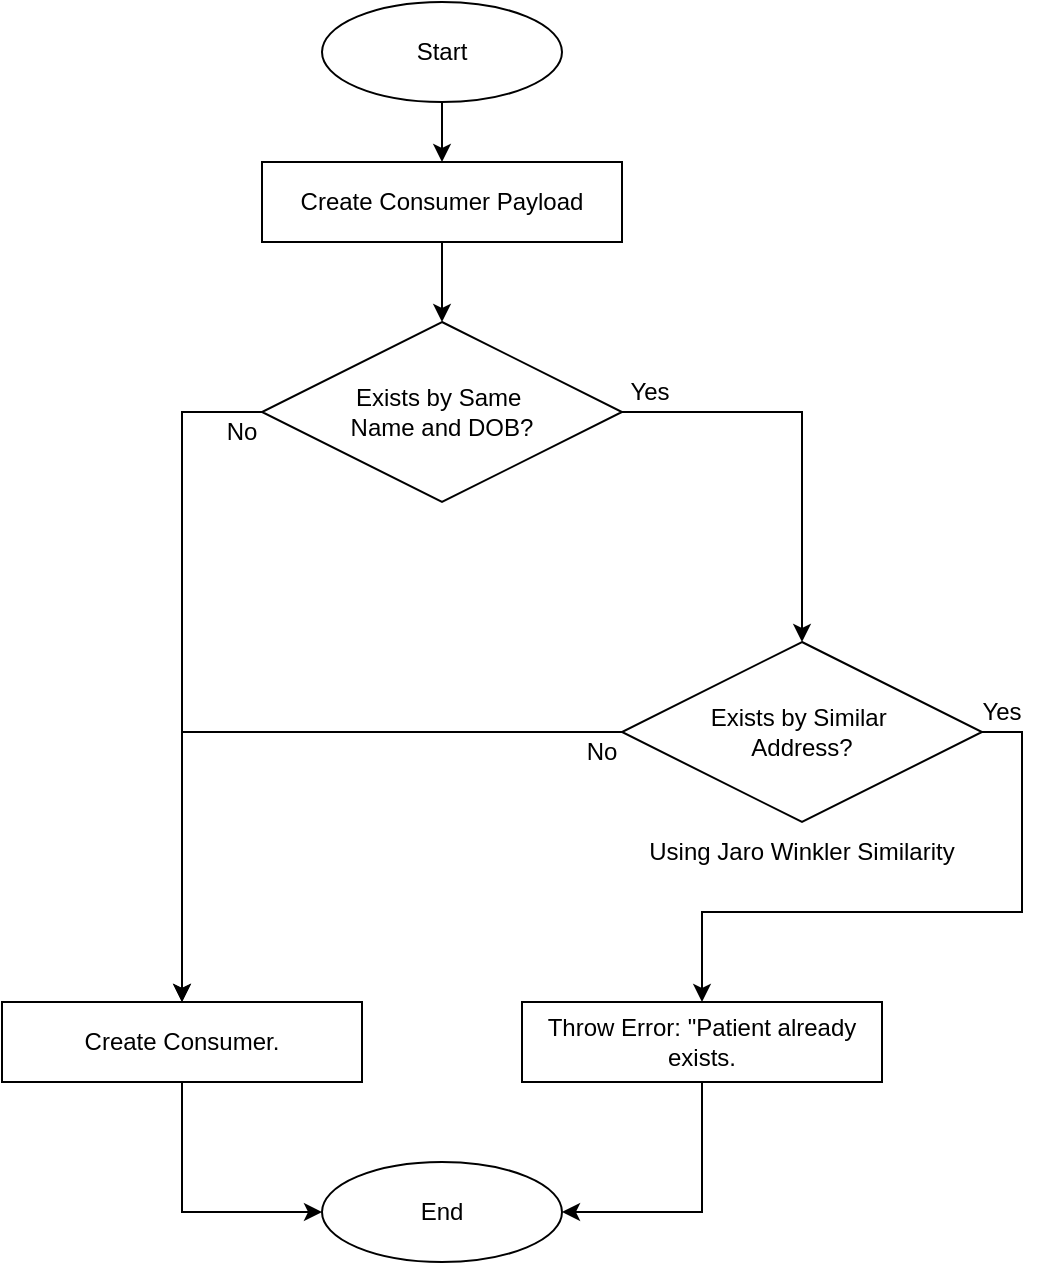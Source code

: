 <mxfile version="27.1.4">
  <diagram name="Duplicate Check Flow" id="5sd3W7gOwoMZETkUUy8N">
    <mxGraphModel dx="1033" dy="566" grid="1" gridSize="10" guides="1" tooltips="1" connect="1" arrows="1" fold="1" page="1" pageScale="1" pageWidth="827" pageHeight="1169" math="0" shadow="0">
      <root>
        <mxCell id="0" />
        <mxCell id="1" parent="0" />
        <mxCell id="SSAhuf66IrHfdAtE-sHf-7" style="edgeStyle=orthogonalEdgeStyle;rounded=0;orthogonalLoop=1;jettySize=auto;html=1;entryX=0.5;entryY=0;entryDx=0;entryDy=0;" edge="1" parent="1" source="SSAhuf66IrHfdAtE-sHf-1" target="SSAhuf66IrHfdAtE-sHf-3">
          <mxGeometry relative="1" as="geometry" />
        </mxCell>
        <mxCell id="SSAhuf66IrHfdAtE-sHf-1" value="&lt;font&gt;Start&lt;/font&gt;" style="ellipse;whiteSpace=wrap;html=1;fontSize=12;" vertex="1" parent="1">
          <mxGeometry x="280" y="30" width="120" height="50" as="geometry" />
        </mxCell>
        <mxCell id="SSAhuf66IrHfdAtE-sHf-2" value="&lt;font&gt;End&lt;/font&gt;" style="ellipse;whiteSpace=wrap;html=1;fontSize=12;" vertex="1" parent="1">
          <mxGeometry x="280" y="610" width="120" height="50" as="geometry" />
        </mxCell>
        <mxCell id="SSAhuf66IrHfdAtE-sHf-8" style="edgeStyle=orthogonalEdgeStyle;rounded=0;orthogonalLoop=1;jettySize=auto;html=1;entryX=0.5;entryY=0;entryDx=0;entryDy=0;" edge="1" parent="1" source="SSAhuf66IrHfdAtE-sHf-3" target="SSAhuf66IrHfdAtE-sHf-5">
          <mxGeometry relative="1" as="geometry" />
        </mxCell>
        <mxCell id="SSAhuf66IrHfdAtE-sHf-3" value="Create Consumer Payload" style="rounded=0;whiteSpace=wrap;html=1;" vertex="1" parent="1">
          <mxGeometry x="250" y="110" width="180" height="40" as="geometry" />
        </mxCell>
        <mxCell id="SSAhuf66IrHfdAtE-sHf-13" style="edgeStyle=orthogonalEdgeStyle;rounded=0;orthogonalLoop=1;jettySize=auto;html=1;entryX=1;entryY=0.5;entryDx=0;entryDy=0;" edge="1" parent="1" source="SSAhuf66IrHfdAtE-sHf-4" target="SSAhuf66IrHfdAtE-sHf-2">
          <mxGeometry relative="1" as="geometry" />
        </mxCell>
        <mxCell id="SSAhuf66IrHfdAtE-sHf-4" value="Throw Error: &quot;Patient already exists." style="rounded=0;whiteSpace=wrap;html=1;" vertex="1" parent="1">
          <mxGeometry x="380" y="530" width="180" height="40" as="geometry" />
        </mxCell>
        <mxCell id="SSAhuf66IrHfdAtE-sHf-15" style="edgeStyle=orthogonalEdgeStyle;rounded=0;orthogonalLoop=1;jettySize=auto;html=1;entryX=0.5;entryY=0;entryDx=0;entryDy=0;exitX=0;exitY=0.5;exitDx=0;exitDy=0;" edge="1" parent="1" source="SSAhuf66IrHfdAtE-sHf-5" target="SSAhuf66IrHfdAtE-sHf-9">
          <mxGeometry relative="1" as="geometry" />
        </mxCell>
        <mxCell id="SSAhuf66IrHfdAtE-sHf-17" style="edgeStyle=orthogonalEdgeStyle;rounded=0;orthogonalLoop=1;jettySize=auto;html=1;entryX=0.5;entryY=0;entryDx=0;entryDy=0;exitX=1;exitY=0.5;exitDx=0;exitDy=0;" edge="1" parent="1" source="SSAhuf66IrHfdAtE-sHf-5" target="SSAhuf66IrHfdAtE-sHf-23">
          <mxGeometry relative="1" as="geometry">
            <mxPoint x="470" y="280" as="targetPoint" />
          </mxGeometry>
        </mxCell>
        <mxCell id="SSAhuf66IrHfdAtE-sHf-5" value="Exists by Same&amp;nbsp;&lt;div&gt;Name and DOB?&lt;/div&gt;" style="rhombus;whiteSpace=wrap;html=1;" vertex="1" parent="1">
          <mxGeometry x="250" y="190" width="180" height="90" as="geometry" />
        </mxCell>
        <mxCell id="SSAhuf66IrHfdAtE-sHf-12" style="edgeStyle=orthogonalEdgeStyle;rounded=0;orthogonalLoop=1;jettySize=auto;html=1;entryX=0;entryY=0.5;entryDx=0;entryDy=0;" edge="1" parent="1" source="SSAhuf66IrHfdAtE-sHf-9" target="SSAhuf66IrHfdAtE-sHf-2">
          <mxGeometry relative="1" as="geometry" />
        </mxCell>
        <mxCell id="SSAhuf66IrHfdAtE-sHf-9" value="Create Consumer." style="rounded=0;whiteSpace=wrap;html=1;" vertex="1" parent="1">
          <mxGeometry x="120" y="530" width="180" height="40" as="geometry" />
        </mxCell>
        <mxCell id="SSAhuf66IrHfdAtE-sHf-19" value="No" style="text;html=1;align=center;verticalAlign=middle;whiteSpace=wrap;rounded=0;" vertex="1" parent="1">
          <mxGeometry x="210" y="230" width="60" height="30" as="geometry" />
        </mxCell>
        <mxCell id="SSAhuf66IrHfdAtE-sHf-21" value="Yes" style="text;html=1;align=center;verticalAlign=middle;whiteSpace=wrap;rounded=0;" vertex="1" parent="1">
          <mxGeometry x="414" y="210" width="60" height="30" as="geometry" />
        </mxCell>
        <mxCell id="SSAhuf66IrHfdAtE-sHf-26" style="edgeStyle=orthogonalEdgeStyle;rounded=0;orthogonalLoop=1;jettySize=auto;html=1;exitX=0;exitY=0.5;exitDx=0;exitDy=0;entryX=0.5;entryY=0;entryDx=0;entryDy=0;" edge="1" parent="1" source="SSAhuf66IrHfdAtE-sHf-23" target="SSAhuf66IrHfdAtE-sHf-9">
          <mxGeometry relative="1" as="geometry" />
        </mxCell>
        <mxCell id="SSAhuf66IrHfdAtE-sHf-28" style="edgeStyle=orthogonalEdgeStyle;rounded=0;orthogonalLoop=1;jettySize=auto;html=1;exitX=1;exitY=0.5;exitDx=0;exitDy=0;" edge="1" parent="1" source="SSAhuf66IrHfdAtE-sHf-23" target="SSAhuf66IrHfdAtE-sHf-4">
          <mxGeometry relative="1" as="geometry">
            <mxPoint x="400" y="530" as="targetPoint" />
          </mxGeometry>
        </mxCell>
        <mxCell id="SSAhuf66IrHfdAtE-sHf-23" value="Exists by Similar&amp;nbsp;&lt;div&gt;Address?&lt;/div&gt;" style="rhombus;whiteSpace=wrap;html=1;" vertex="1" parent="1">
          <mxGeometry x="430" y="350" width="180" height="90" as="geometry" />
        </mxCell>
        <mxCell id="SSAhuf66IrHfdAtE-sHf-27" value="No" style="text;html=1;align=center;verticalAlign=middle;whiteSpace=wrap;rounded=0;" vertex="1" parent="1">
          <mxGeometry x="390" y="390" width="60" height="30" as="geometry" />
        </mxCell>
        <mxCell id="SSAhuf66IrHfdAtE-sHf-29" value="Yes" style="text;html=1;align=center;verticalAlign=middle;whiteSpace=wrap;rounded=0;" vertex="1" parent="1">
          <mxGeometry x="590" y="370" width="60" height="30" as="geometry" />
        </mxCell>
        <mxCell id="SSAhuf66IrHfdAtE-sHf-30" value="Using Jaro Winkler Similarity" style="text;html=1;align=center;verticalAlign=middle;whiteSpace=wrap;rounded=0;" vertex="1" parent="1">
          <mxGeometry x="430" y="440" width="180" height="30" as="geometry" />
        </mxCell>
      </root>
    </mxGraphModel>
  </diagram>
</mxfile>
